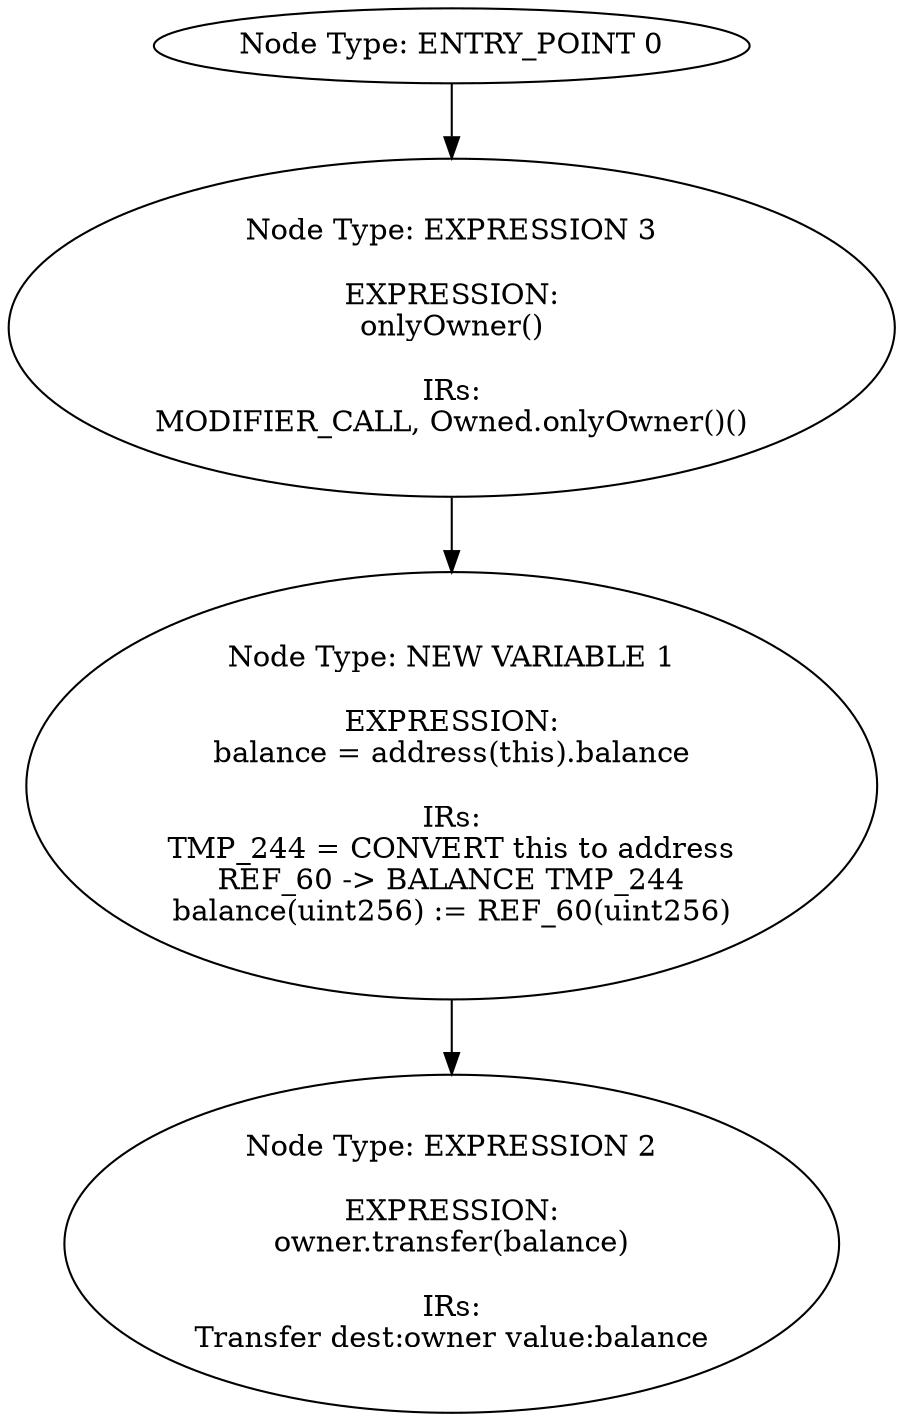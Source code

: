 digraph{
0[label="Node Type: ENTRY_POINT 0
"];
0->3;
1[label="Node Type: NEW VARIABLE 1

EXPRESSION:
balance = address(this).balance

IRs:
TMP_244 = CONVERT this to address
REF_60 -> BALANCE TMP_244
balance(uint256) := REF_60(uint256)"];
1->2;
2[label="Node Type: EXPRESSION 2

EXPRESSION:
owner.transfer(balance)

IRs:
Transfer dest:owner value:balance"];
3[label="Node Type: EXPRESSION 3

EXPRESSION:
onlyOwner()

IRs:
MODIFIER_CALL, Owned.onlyOwner()()"];
3->1;
}
